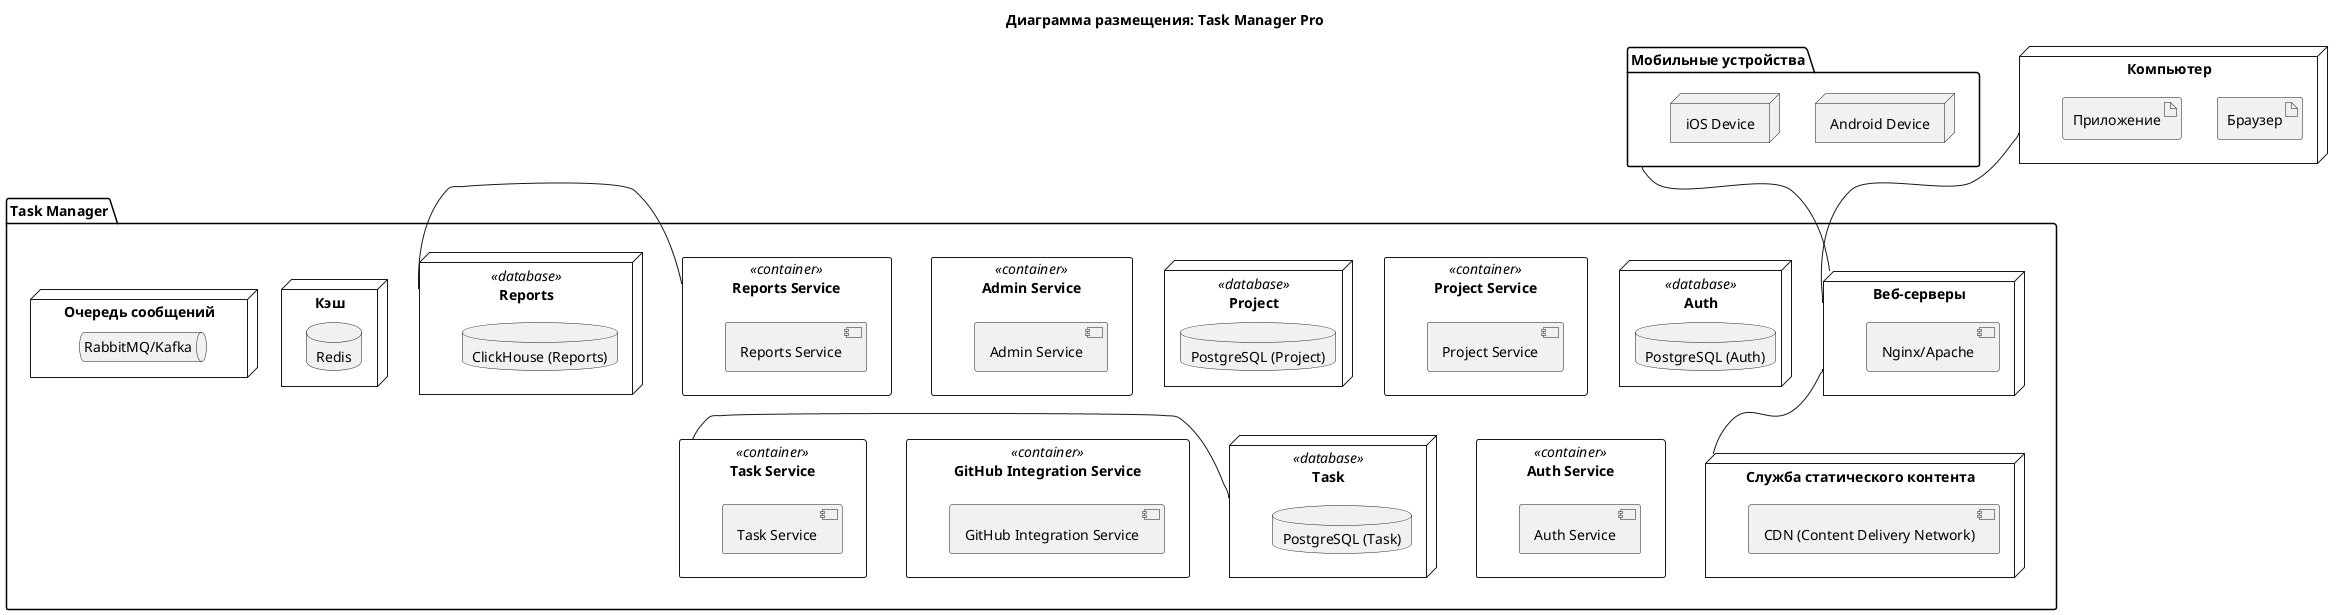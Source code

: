 @startuml
title Диаграмма размещения: Task Manager Pro 
package "Мобильные устройства" as Mobile {
  node "Android Device"
  node "iOS Device"
}
node "Компьютер" as Computer {
  artifact "Браузер"
  artifact "Приложение"
}

package "Task Manager" {

  node "Веб-серверы" as LB {
    component "Nginx/Apache"
  }
  node "Служба статического контента" as StaticContent {
    component "CDN (Content Delivery Network)"
  }
  rectangle "Auth Service" as AuthService <<container>> {
    component "Auth Service"
  }
  node "Auth" as AuthDB <<database>>{
    database "PostgreSQL (Auth)"
  }
  rectangle "Project Service" as ProjectService <<container>>{
    component "Project Service"
  }
  node "Project" as ProjectDB <<database>>{
    database "PostgreSQL (Project)"
  }
  rectangle "Task Service" as TaskService <<container>>{
    component "Task Service"
  }
  node "Task" as TaskDB <<database>>{
    database "PostgreSQL (Task)"
  }
  rectangle "GitHub Integration Service" as GitHubIntegrationService <<container>>{
    component "GitHub Integration Service"
  }
  rectangle "Admin Service" as AdminService <<container>>{
    component "Admin Service"
  }
  rectangle "Reports Service" as ReportsService <<container>>{
    component "Reports Service"
  }
  node "Reports" as ReportsDB <<database>>{
    database "ClickHouse (Reports)"
  }
  node "Кэш" as Cache {
    database "Redis"
  }
  node "Очередь сообщений" as MessageQueue {
    queue "RabbitMQ/Kafka"
  }

}


ReportsService -[hidden]- TaskService
AdminService -[hidden]- GitHubIntegrationService
ProjectService -[hidden]- AuthService

Mobile -- LB
Computer -- LB

LB -- StaticContent
' StaticContent -- AppServers
' AppServers -down- Cache
' AppServers -down- MessageQueue

ReportsDB - ReportsService
TaskDB - TaskService

@enduml